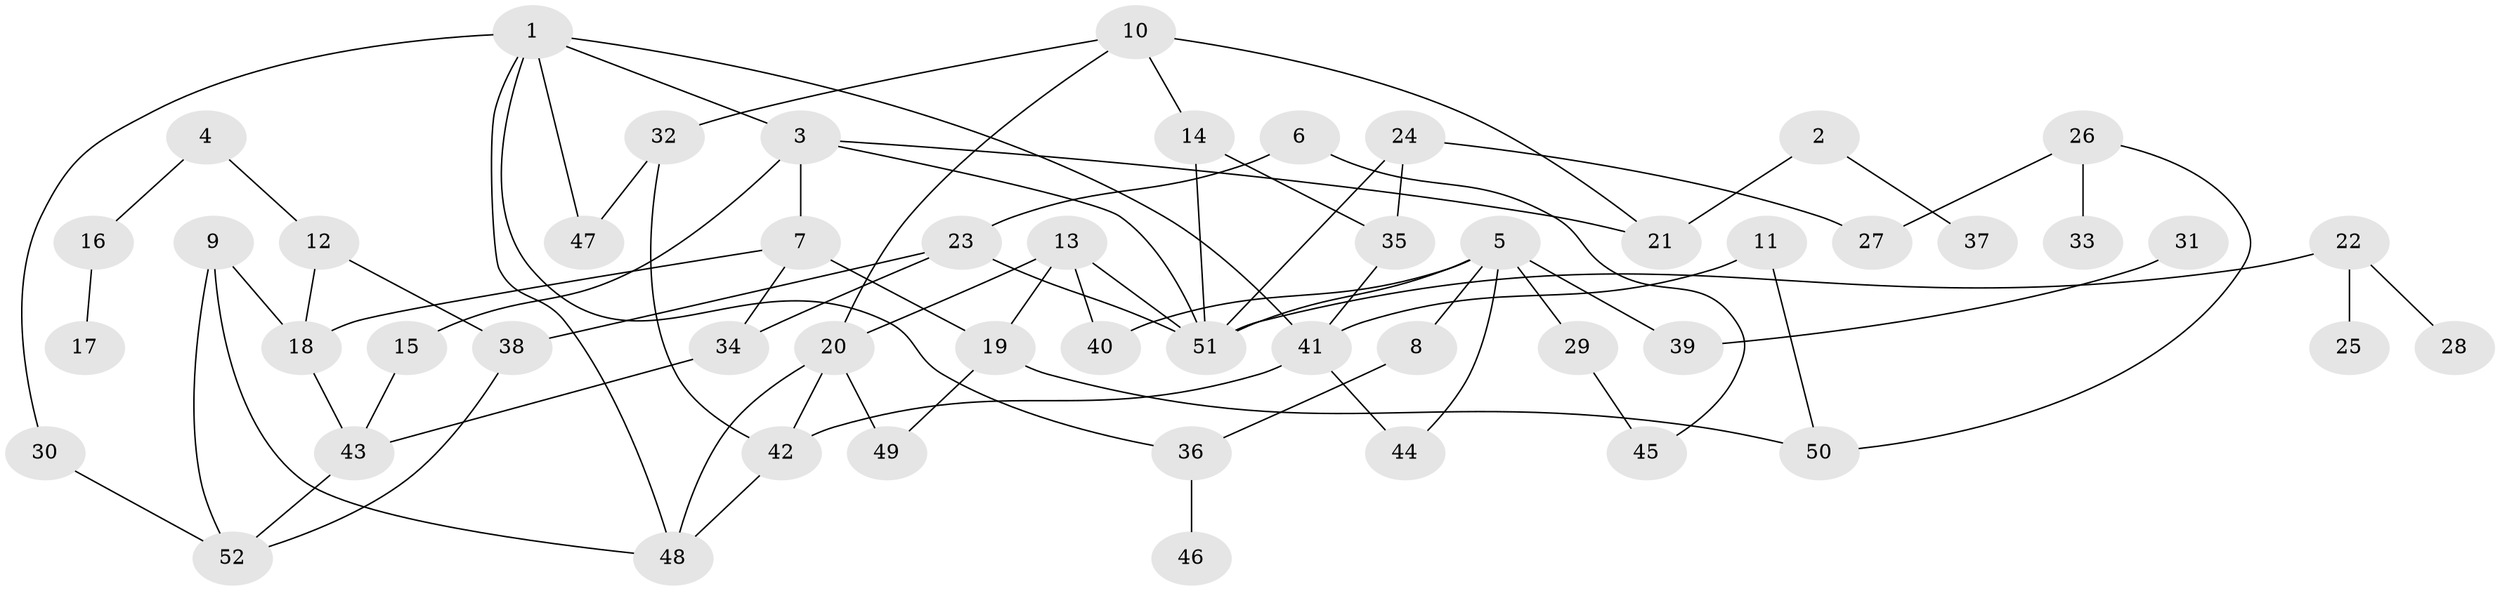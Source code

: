 // original degree distribution, {5: 0.038461538461538464, 6: 0.009615384615384616, 2: 0.3076923076923077, 4: 0.20192307692307693, 7: 0.009615384615384616, 3: 0.17307692307692307, 1: 0.25961538461538464}
// Generated by graph-tools (version 1.1) at 2025/00/03/09/25 03:00:58]
// undirected, 52 vertices, 76 edges
graph export_dot {
graph [start="1"]
  node [color=gray90,style=filled];
  1;
  2;
  3;
  4;
  5;
  6;
  7;
  8;
  9;
  10;
  11;
  12;
  13;
  14;
  15;
  16;
  17;
  18;
  19;
  20;
  21;
  22;
  23;
  24;
  25;
  26;
  27;
  28;
  29;
  30;
  31;
  32;
  33;
  34;
  35;
  36;
  37;
  38;
  39;
  40;
  41;
  42;
  43;
  44;
  45;
  46;
  47;
  48;
  49;
  50;
  51;
  52;
  1 -- 3 [weight=1.0];
  1 -- 30 [weight=1.0];
  1 -- 36 [weight=1.0];
  1 -- 41 [weight=1.0];
  1 -- 47 [weight=1.0];
  1 -- 48 [weight=1.0];
  2 -- 21 [weight=1.0];
  2 -- 37 [weight=1.0];
  3 -- 7 [weight=1.0];
  3 -- 15 [weight=1.0];
  3 -- 21 [weight=1.0];
  3 -- 51 [weight=1.0];
  4 -- 12 [weight=1.0];
  4 -- 16 [weight=1.0];
  5 -- 8 [weight=1.0];
  5 -- 29 [weight=1.0];
  5 -- 39 [weight=2.0];
  5 -- 40 [weight=1.0];
  5 -- 44 [weight=1.0];
  5 -- 51 [weight=1.0];
  6 -- 23 [weight=1.0];
  6 -- 45 [weight=1.0];
  7 -- 18 [weight=1.0];
  7 -- 19 [weight=1.0];
  7 -- 34 [weight=1.0];
  8 -- 36 [weight=1.0];
  9 -- 18 [weight=1.0];
  9 -- 48 [weight=1.0];
  9 -- 52 [weight=1.0];
  10 -- 14 [weight=1.0];
  10 -- 20 [weight=1.0];
  10 -- 21 [weight=1.0];
  10 -- 32 [weight=1.0];
  11 -- 41 [weight=1.0];
  11 -- 50 [weight=1.0];
  12 -- 18 [weight=1.0];
  12 -- 38 [weight=1.0];
  13 -- 19 [weight=1.0];
  13 -- 20 [weight=1.0];
  13 -- 40 [weight=1.0];
  13 -- 51 [weight=1.0];
  14 -- 35 [weight=1.0];
  14 -- 51 [weight=1.0];
  15 -- 43 [weight=1.0];
  16 -- 17 [weight=1.0];
  18 -- 43 [weight=1.0];
  19 -- 49 [weight=1.0];
  19 -- 50 [weight=1.0];
  20 -- 42 [weight=1.0];
  20 -- 48 [weight=1.0];
  20 -- 49 [weight=1.0];
  22 -- 25 [weight=1.0];
  22 -- 28 [weight=1.0];
  22 -- 51 [weight=2.0];
  23 -- 34 [weight=1.0];
  23 -- 38 [weight=1.0];
  23 -- 51 [weight=2.0];
  24 -- 27 [weight=1.0];
  24 -- 35 [weight=1.0];
  24 -- 51 [weight=1.0];
  26 -- 27 [weight=1.0];
  26 -- 33 [weight=1.0];
  26 -- 50 [weight=1.0];
  29 -- 45 [weight=1.0];
  30 -- 52 [weight=1.0];
  31 -- 39 [weight=1.0];
  32 -- 42 [weight=1.0];
  32 -- 47 [weight=1.0];
  34 -- 43 [weight=1.0];
  35 -- 41 [weight=1.0];
  36 -- 46 [weight=1.0];
  38 -- 52 [weight=1.0];
  41 -- 42 [weight=1.0];
  41 -- 44 [weight=1.0];
  42 -- 48 [weight=1.0];
  43 -- 52 [weight=1.0];
}
